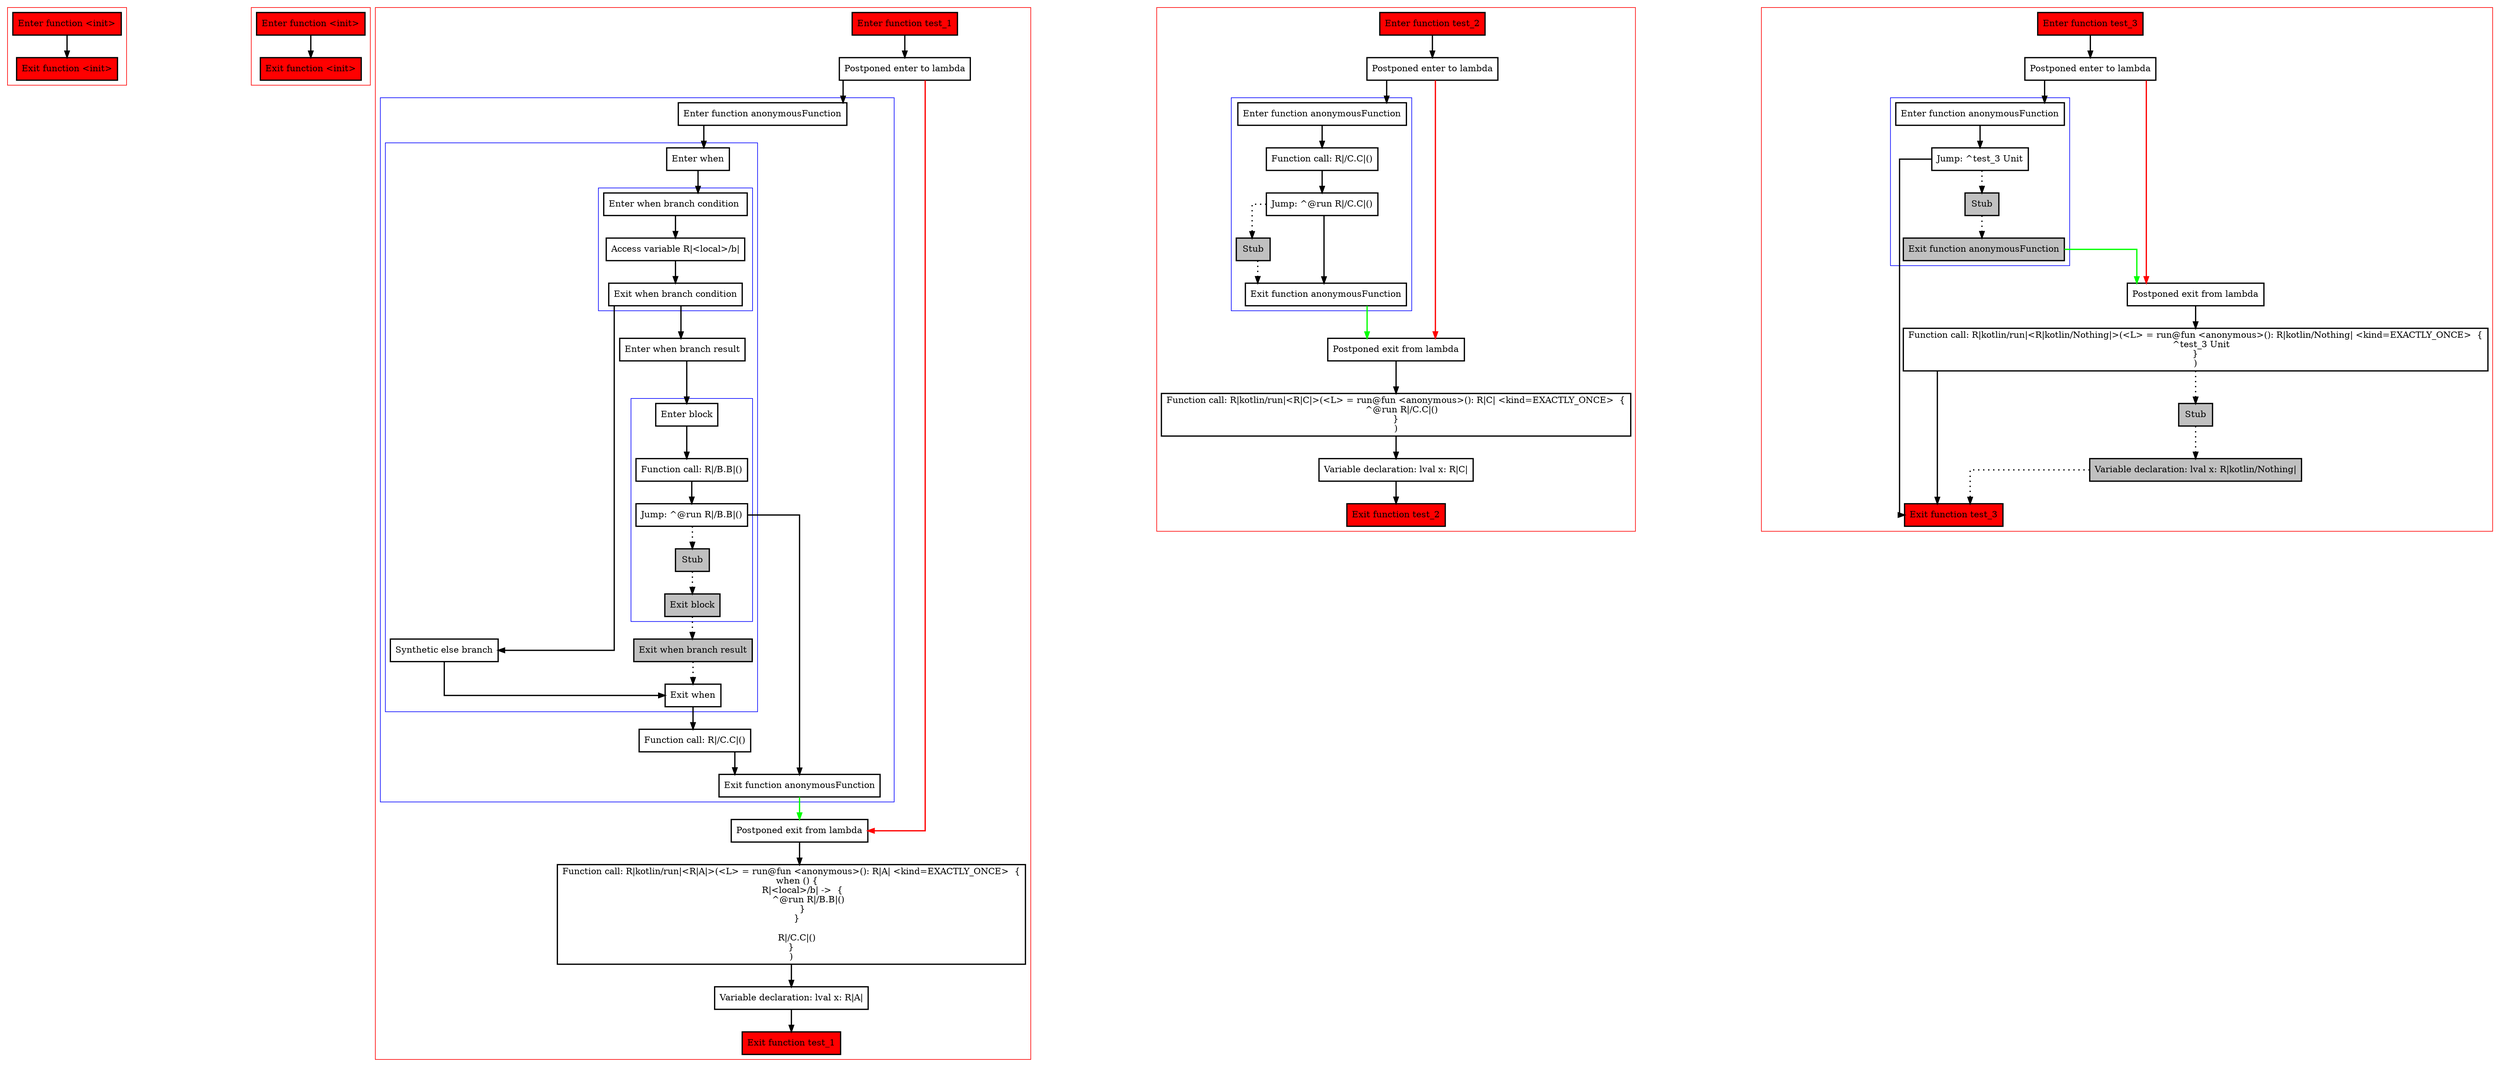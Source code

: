 digraph returnValuesFromLambda_kt {
    graph [splines=ortho nodesep=3]
    node [shape=box penwidth=2]
    edge [penwidth=2]

    subgraph cluster_0 {
        color=red
        0 [label="Enter function <init>" style="filled" fillcolor=red];
        1 [label="Exit function <init>" style="filled" fillcolor=red];
    }

    0 -> {1};

    subgraph cluster_1 {
        color=red
        2 [label="Enter function <init>" style="filled" fillcolor=red];
        3 [label="Exit function <init>" style="filled" fillcolor=red];
    }

    2 -> {3};

    subgraph cluster_2 {
        color=red
        4 [label="Enter function test_1" style="filled" fillcolor=red];
        5 [label="Postponed enter to lambda"];
        subgraph cluster_3 {
            color=blue
            6 [label="Enter function anonymousFunction"];
            subgraph cluster_4 {
                color=blue
                7 [label="Enter when"];
                subgraph cluster_5 {
                    color=blue
                    8 [label="Enter when branch condition "];
                    9 [label="Access variable R|<local>/b|"];
                    10 [label="Exit when branch condition"];
                }
                11 [label="Synthetic else branch"];
                12 [label="Enter when branch result"];
                subgraph cluster_6 {
                    color=blue
                    13 [label="Enter block"];
                    14 [label="Function call: R|/B.B|()"];
                    15 [label="Jump: ^@run R|/B.B|()"];
                    16 [label="Stub" style="filled" fillcolor=gray];
                    17 [label="Exit block" style="filled" fillcolor=gray];
                }
                18 [label="Exit when branch result" style="filled" fillcolor=gray];
                19 [label="Exit when"];
            }
            20 [label="Function call: R|/C.C|()"];
            21 [label="Exit function anonymousFunction"];
        }
        22 [label="Postponed exit from lambda"];
        23 [label="Function call: R|kotlin/run|<R|A|>(<L> = run@fun <anonymous>(): R|A| <kind=EXACTLY_ONCE>  {
    when () {
        R|<local>/b| ->  {
            ^@run R|/B.B|()
        }
    }

    R|/C.C|()
}
)"];
        24 [label="Variable declaration: lval x: R|A|"];
        25 [label="Exit function test_1" style="filled" fillcolor=red];
    }

    4 -> {5};
    5 -> {6};
    5 -> {22} [color=red];
    6 -> {7};
    7 -> {8};
    8 -> {9};
    9 -> {10};
    10 -> {12 11};
    11 -> {19};
    12 -> {13};
    13 -> {14};
    14 -> {15};
    15 -> {21};
    15 -> {16} [style=dotted];
    16 -> {17} [style=dotted];
    17 -> {18} [style=dotted];
    18 -> {19} [style=dotted];
    19 -> {20};
    20 -> {21};
    21 -> {22} [color=green];
    22 -> {23};
    23 -> {24};
    24 -> {25};

    subgraph cluster_7 {
        color=red
        26 [label="Enter function test_2" style="filled" fillcolor=red];
        27 [label="Postponed enter to lambda"];
        subgraph cluster_8 {
            color=blue
            28 [label="Enter function anonymousFunction"];
            29 [label="Function call: R|/C.C|()"];
            30 [label="Jump: ^@run R|/C.C|()"];
            31 [label="Stub" style="filled" fillcolor=gray];
            32 [label="Exit function anonymousFunction"];
        }
        33 [label="Postponed exit from lambda"];
        34 [label="Function call: R|kotlin/run|<R|C|>(<L> = run@fun <anonymous>(): R|C| <kind=EXACTLY_ONCE>  {
    ^@run R|/C.C|()
}
)"];
        35 [label="Variable declaration: lval x: R|C|"];
        36 [label="Exit function test_2" style="filled" fillcolor=red];
    }

    26 -> {27};
    27 -> {28};
    27 -> {33} [color=red];
    28 -> {29};
    29 -> {30};
    30 -> {32};
    30 -> {31} [style=dotted];
    31 -> {32} [style=dotted];
    32 -> {33} [color=green];
    33 -> {34};
    34 -> {35};
    35 -> {36};

    subgraph cluster_9 {
        color=red
        37 [label="Enter function test_3" style="filled" fillcolor=red];
        38 [label="Postponed enter to lambda"];
        subgraph cluster_10 {
            color=blue
            39 [label="Enter function anonymousFunction"];
            40 [label="Jump: ^test_3 Unit"];
            41 [label="Stub" style="filled" fillcolor=gray];
            42 [label="Exit function anonymousFunction" style="filled" fillcolor=gray];
        }
        43 [label="Postponed exit from lambda"];
        44 [label="Function call: R|kotlin/run|<R|kotlin/Nothing|>(<L> = run@fun <anonymous>(): R|kotlin/Nothing| <kind=EXACTLY_ONCE>  {
    ^test_3 Unit
}
)"];
        45 [label="Stub" style="filled" fillcolor=gray];
        46 [label="Variable declaration: lval x: R|kotlin/Nothing|" style="filled" fillcolor=gray];
        47 [label="Exit function test_3" style="filled" fillcolor=red];
    }

    37 -> {38};
    38 -> {39};
    38 -> {43} [color=red];
    39 -> {40};
    40 -> {47};
    40 -> {41} [style=dotted];
    41 -> {42} [style=dotted];
    42 -> {43} [color=green];
    43 -> {44};
    44 -> {47};
    44 -> {45} [style=dotted];
    45 -> {46} [style=dotted];
    46 -> {47} [style=dotted];

}
